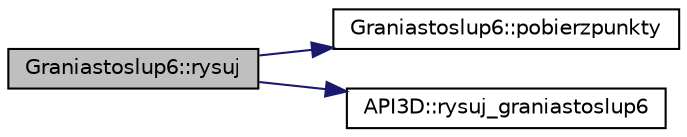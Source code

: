 digraph "Graniastoslup6::rysuj"
{
  edge [fontname="Helvetica",fontsize="10",labelfontname="Helvetica",labelfontsize="10"];
  node [fontname="Helvetica",fontsize="10",shape=record];
  rankdir="LR";
  Node26 [label="Graniastoslup6::rysuj",height=0.2,width=0.4,color="black", fillcolor="grey75", style="filled", fontcolor="black"];
  Node26 -> Node27 [color="midnightblue",fontsize="10",style="solid",fontname="Helvetica"];
  Node27 [label="Graniastoslup6::pobierzpunkty",height=0.2,width=0.4,color="black", fillcolor="white", style="filled",URL="$class_graniastoslup6.html#a93cfb46c87c5dd10a18bb10c745c0602"];
  Node26 -> Node28 [color="midnightblue",fontsize="10",style="solid",fontname="Helvetica"];
  Node28 [label="API3D::rysuj_graniastoslup6",height=0.2,width=0.4,color="black", fillcolor="white", style="filled",URL="$class_a_p_i3_d.html#a9bf422b0020a007945b8a4452caf57ca"];
}

